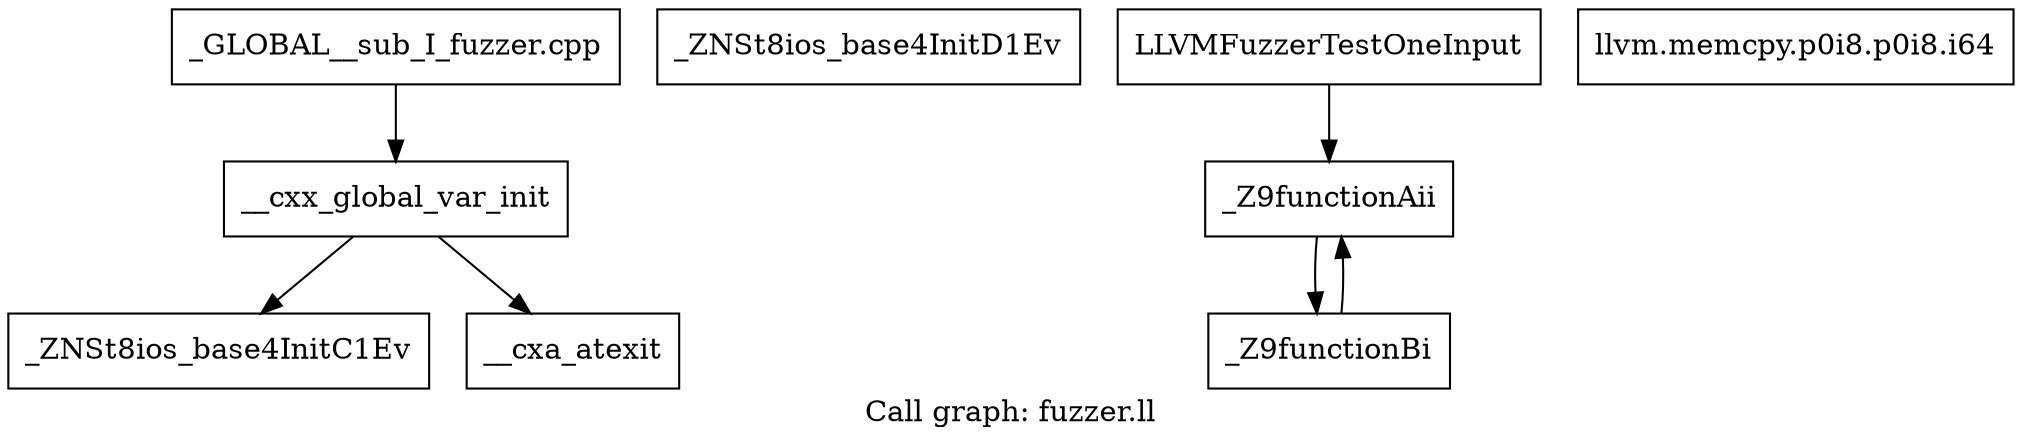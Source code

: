 digraph "Call graph: fuzzer.ll" {
	label="Call graph: fuzzer.ll";

	Node0x55e10a4de2e0 [shape=record,label="{__cxx_global_var_init}"];
	Node0x55e10a4de2e0 -> Node0x55e10a4de3d0;
	Node0x55e10a4de2e0 -> Node0x55e10a4de890;
	Node0x55e10a4de9a0 [shape=record,label="{_ZNSt8ios_base4InitD1Ev}"];
	Node0x55e10a4de890 [shape=record,label="{__cxa_atexit}"];
	Node0x55e10a4deb60 [shape=record,label="{_Z9functionAii}"];
	Node0x55e10a4deb60 -> Node0x55e10a4debe0;
	Node0x55e10a4de3d0 [shape=record,label="{_ZNSt8ios_base4InitC1Ev}"];
	Node0x55e10a4debe0 [shape=record,label="{_Z9functionBi}"];
	Node0x55e10a4debe0 -> Node0x55e10a4deb60;
	Node0x55e10a4dee10 [shape=record,label="{LLVMFuzzerTestOneInput}"];
	Node0x55e10a4dee10 -> Node0x55e10a4deb60;
	Node0x55e10a4def40 [shape=record,label="{_GLOBAL__sub_I_fuzzer.cpp}"];
	Node0x55e10a4def40 -> Node0x55e10a4de2e0;
	Node0x55e10a4deec0 [shape=record,label="{llvm.memcpy.p0i8.p0i8.i64}"];
}
